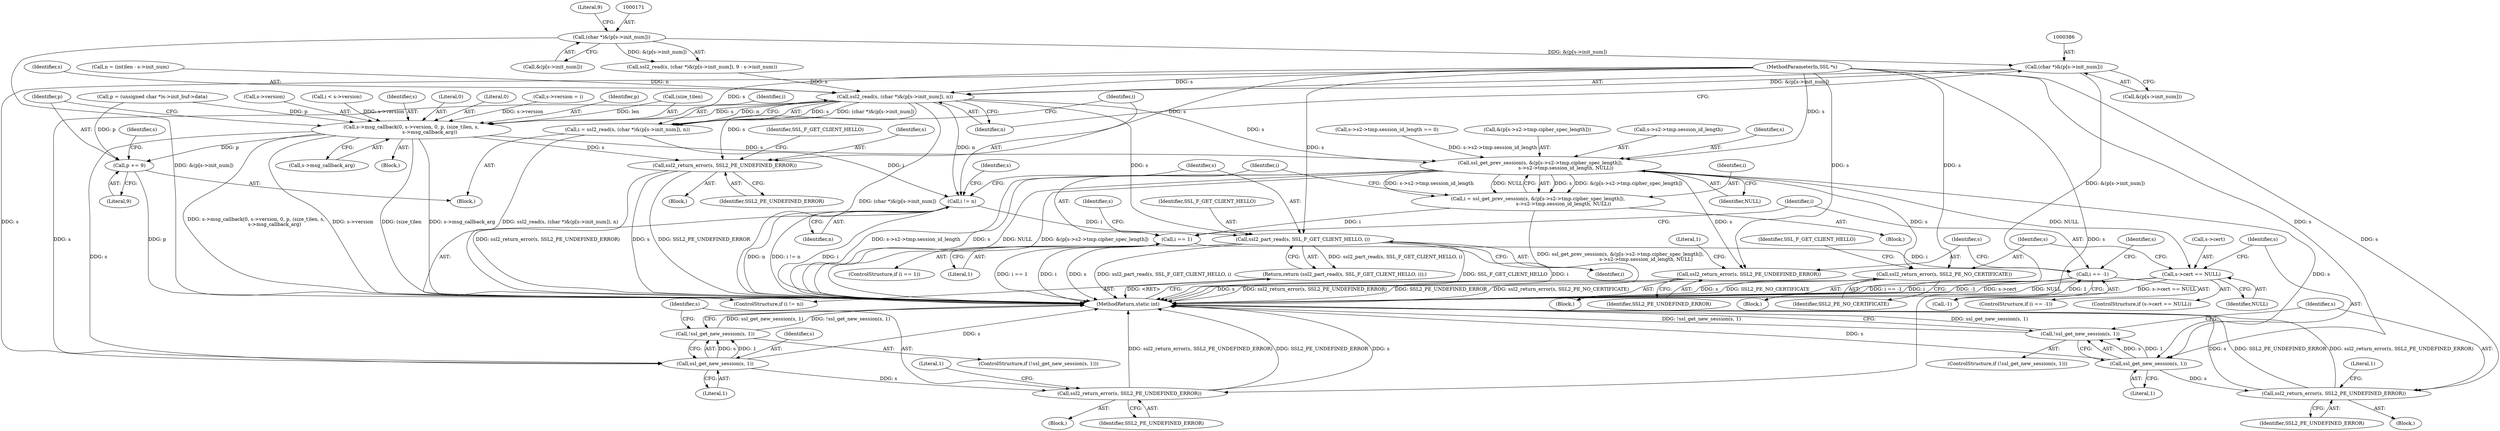 digraph "0_openssl_d81a1600588b726c2bdccda7efad3cc7a87d6245@array" {
"1000385" [label="(Call,(char *)&(p[s->init_num]))"];
"1000170" [label="(Call,(char *)&(p[s->init_num]))"];
"1000383" [label="(Call,ssl2_read(s, (char *)&(p[s->init_num]), n))"];
"1000381" [label="(Call,i = ssl2_read(s, (char *)&(p[s->init_num]), n))"];
"1000395" [label="(Call,i != n)"];
"1000399" [label="(Call,ssl2_part_read(s, SSL_F_GET_CLIENT_HELLO, i))"];
"1000398" [label="(Return,return (ssl2_part_read(s, SSL_F_GET_CLIENT_HELLO, i));)"];
"1000408" [label="(Call,s->msg_callback(0, s->version, 0, p, (size_t)len, s,\n                        s->msg_callback_arg))"];
"1000422" [label="(Call,p += 9)"];
"1000446" [label="(Call,ssl2_return_error(s, SSL2_PE_UNDEFINED_ERROR))"];
"1000468" [label="(Call,ssl_get_new_session(s, 1))"];
"1000467" [label="(Call,!ssl_get_new_session(s, 1))"];
"1000472" [label="(Call,ssl2_return_error(s, SSL2_PE_UNDEFINED_ERROR))"];
"1000482" [label="(Call,ssl_get_prev_session(s, &(p[s->s2->tmp.cipher_spec_length]),\n                                 s->s2->tmp.session_id_length, NULL))"];
"1000480" [label="(Call,i = ssl_get_prev_session(s, &(p[s->s2->tmp.cipher_spec_length]),\n                                 s->s2->tmp.session_id_length, NULL))"];
"1000503" [label="(Call,i == 1)"];
"1000514" [label="(Call,i == -1)"];
"1000519" [label="(Call,ssl2_return_error(s, SSL2_PE_UNDEFINED_ERROR))"];
"1000528" [label="(Call,s->cert == NULL)"];
"1000534" [label="(Call,ssl2_return_error(s, SSL2_PE_NO_CERTIFICATE))"];
"1000545" [label="(Call,ssl_get_new_session(s, 1))"];
"1000544" [label="(Call,!ssl_get_new_session(s, 1))"];
"1000549" [label="(Call,ssl2_return_error(s, SSL2_PE_UNDEFINED_ERROR))"];
"1000393" [label="(Identifier,n)"];
"1000469" [label="(Identifier,s)"];
"1000528" [label="(Call,s->cert == NULL)"];
"1000170" [label="(Call,(char *)&(p[s->init_num]))"];
"1000504" [label="(Identifier,i)"];
"1000546" [label="(Identifier,s)"];
"1000398" [label="(Return,return (ssl2_part_read(s, SSL_F_GET_CLIENT_HELLO, i));)"];
"1000397" [label="(Identifier,n)"];
"1000533" [label="(Block,)"];
"1000514" [label="(Call,i == -1)"];
"1000409" [label="(Literal,0)"];
"1000519" [label="(Call,ssl2_return_error(s, SSL2_PE_UNDEFINED_ERROR))"];
"1000384" [label="(Identifier,s)"];
"1000419" [label="(Call,s->msg_callback_arg)"];
"1000550" [label="(Identifier,s)"];
"1000536" [label="(Identifier,SSL2_PE_NO_CERTIFICATE)"];
"1000387" [label="(Call,&(p[s->init_num]))"];
"1000445" [label="(Block,)"];
"1000527" [label="(ControlStructure,if (s->cert == NULL))"];
"1000385" [label="(Call,(char *)&(p[s->init_num]))"];
"1000479" [label="(Block,)"];
"1000424" [label="(Literal,9)"];
"1000524" [label="(Literal,1)"];
"1000551" [label="(Identifier,SSL2_PE_UNDEFINED_ERROR)"];
"1000521" [label="(Identifier,SSL2_PE_UNDEFINED_ERROR)"];
"1000543" [label="(ControlStructure,if (!ssl_get_new_session(s, 1)))"];
"1000238" [label="(Call,s->version = i)"];
"1000381" [label="(Call,i = ssl2_read(s, (char *)&(p[s->init_num]), n))"];
"1000448" [label="(Identifier,SSL2_PE_UNDEFINED_ERROR)"];
"1000555" [label="(MethodReturn,static int)"];
"1000400" [label="(Identifier,s)"];
"1000414" [label="(Identifier,p)"];
"1000431" [label="(Identifier,s)"];
"1000481" [label="(Identifier,i)"];
"1000456" [label="(Call,s->s2->tmp.session_id_length == 0)"];
"1000407" [label="(Block,)"];
"1000422" [label="(Call,p += 9)"];
"1000402" [label="(Identifier,i)"];
"1000382" [label="(Identifier,i)"];
"1000395" [label="(Call,i != n)"];
"1000544" [label="(Call,!ssl_get_new_session(s, 1))"];
"1000415" [label="(Call,(size_t)len)"];
"1000477" [label="(Literal,1)"];
"1000423" [label="(Identifier,p)"];
"1000396" [label="(Identifier,i)"];
"1000467" [label="(Call,!ssl_get_new_session(s, 1))"];
"1000548" [label="(Block,)"];
"1000545" [label="(Call,ssl_get_new_session(s, 1))"];
"1000408" [label="(Call,s->msg_callback(0, s->version, 0, p, (size_t)len, s,\n                        s->msg_callback_arg))"];
"1000501" [label="(Identifier,NULL)"];
"1000520" [label="(Identifier,s)"];
"1000538" [label="(Identifier,SSL_F_GET_CLIENT_HELLO)"];
"1000534" [label="(Call,ssl2_return_error(s, SSL2_PE_NO_CERTIFICATE))"];
"1000468" [label="(Call,ssl_get_new_session(s, 1))"];
"1000532" [label="(Identifier,NULL)"];
"1000179" [label="(Literal,9)"];
"1000513" [label="(ControlStructure,if (i == -1))"];
"1000399" [label="(Call,ssl2_part_read(s, SSL_F_GET_CLIENT_HELLO, i))"];
"1000410" [label="(Call,s->version)"];
"1000383" [label="(Call,ssl2_read(s, (char *)&(p[s->init_num]), n))"];
"1000530" [label="(Identifier,s)"];
"1000401" [label="(Identifier,SSL_F_GET_CLIENT_HELLO)"];
"1000405" [label="(Identifier,s)"];
"1000318" [label="(Call,p = (unsigned char *)s->init_buf->data)"];
"1000484" [label="(Call,&(p[s->s2->tmp.cipher_spec_length]))"];
"1000233" [label="(Call,i < s->version)"];
"1000482" [label="(Call,ssl_get_prev_session(s, &(p[s->s2->tmp.cipher_spec_length]),\n                                 s->s2->tmp.session_id_length, NULL))"];
"1000450" [label="(Identifier,SSL_F_GET_CLIENT_HELLO)"];
"1000473" [label="(Identifier,s)"];
"1000471" [label="(Block,)"];
"1000418" [label="(Identifier,s)"];
"1000547" [label="(Literal,1)"];
"1000535" [label="(Identifier,s)"];
"1000494" [label="(Call,s->s2->tmp.session_id_length)"];
"1000554" [label="(Literal,1)"];
"1000413" [label="(Literal,0)"];
"1000394" [label="(ControlStructure,if (i != n))"];
"1000446" [label="(Call,ssl2_return_error(s, SSL2_PE_UNDEFINED_ERROR))"];
"1000372" [label="(Call,n = (int)len - s->init_num)"];
"1000483" [label="(Identifier,s)"];
"1000472" [label="(Call,ssl2_return_error(s, SSL2_PE_UNDEFINED_ERROR))"];
"1000516" [label="(Call,-1)"];
"1000112" [label="(Block,)"];
"1000529" [label="(Call,s->cert)"];
"1000503" [label="(Call,i == 1)"];
"1000549" [label="(Call,ssl2_return_error(s, SSL2_PE_UNDEFINED_ERROR))"];
"1000505" [label="(Literal,1)"];
"1000470" [label="(Literal,1)"];
"1000466" [label="(ControlStructure,if (!ssl_get_new_session(s, 1)))"];
"1000502" [label="(ControlStructure,if (i == 1))"];
"1000474" [label="(Identifier,SSL2_PE_UNDEFINED_ERROR)"];
"1000447" [label="(Identifier,s)"];
"1000518" [label="(Block,)"];
"1000509" [label="(Identifier,s)"];
"1000480" [label="(Call,i = ssl_get_prev_session(s, &(p[s->s2->tmp.cipher_spec_length]),\n                                 s->s2->tmp.session_id_length, NULL))"];
"1000515" [label="(Identifier,i)"];
"1000168" [label="(Call,ssl2_read(s, (char *)&(p[s->init_num]), 9 - s->init_num))"];
"1000111" [label="(MethodParameterIn,SSL *s)"];
"1000172" [label="(Call,&(p[s->init_num]))"];
"1000385" -> "1000383"  [label="AST: "];
"1000385" -> "1000387"  [label="CFG: "];
"1000386" -> "1000385"  [label="AST: "];
"1000387" -> "1000385"  [label="AST: "];
"1000393" -> "1000385"  [label="CFG: "];
"1000385" -> "1000555"  [label="DDG: &(p[s->init_num])"];
"1000385" -> "1000383"  [label="DDG: &(p[s->init_num])"];
"1000170" -> "1000385"  [label="DDG: &(p[s->init_num])"];
"1000170" -> "1000168"  [label="AST: "];
"1000170" -> "1000172"  [label="CFG: "];
"1000171" -> "1000170"  [label="AST: "];
"1000172" -> "1000170"  [label="AST: "];
"1000179" -> "1000170"  [label="CFG: "];
"1000170" -> "1000555"  [label="DDG: &(p[s->init_num])"];
"1000170" -> "1000168"  [label="DDG: &(p[s->init_num])"];
"1000383" -> "1000381"  [label="AST: "];
"1000383" -> "1000393"  [label="CFG: "];
"1000384" -> "1000383"  [label="AST: "];
"1000393" -> "1000383"  [label="AST: "];
"1000381" -> "1000383"  [label="CFG: "];
"1000383" -> "1000555"  [label="DDG: (char *)&(p[s->init_num])"];
"1000383" -> "1000381"  [label="DDG: s"];
"1000383" -> "1000381"  [label="DDG: (char *)&(p[s->init_num])"];
"1000383" -> "1000381"  [label="DDG: n"];
"1000168" -> "1000383"  [label="DDG: s"];
"1000111" -> "1000383"  [label="DDG: s"];
"1000372" -> "1000383"  [label="DDG: n"];
"1000383" -> "1000395"  [label="DDG: n"];
"1000383" -> "1000399"  [label="DDG: s"];
"1000383" -> "1000408"  [label="DDG: s"];
"1000383" -> "1000446"  [label="DDG: s"];
"1000383" -> "1000468"  [label="DDG: s"];
"1000383" -> "1000482"  [label="DDG: s"];
"1000381" -> "1000112"  [label="AST: "];
"1000382" -> "1000381"  [label="AST: "];
"1000396" -> "1000381"  [label="CFG: "];
"1000381" -> "1000555"  [label="DDG: ssl2_read(s, (char *)&(p[s->init_num]), n)"];
"1000381" -> "1000395"  [label="DDG: i"];
"1000395" -> "1000394"  [label="AST: "];
"1000395" -> "1000397"  [label="CFG: "];
"1000396" -> "1000395"  [label="AST: "];
"1000397" -> "1000395"  [label="AST: "];
"1000400" -> "1000395"  [label="CFG: "];
"1000405" -> "1000395"  [label="CFG: "];
"1000395" -> "1000555"  [label="DDG: i"];
"1000395" -> "1000555"  [label="DDG: n"];
"1000395" -> "1000555"  [label="DDG: i != n"];
"1000395" -> "1000399"  [label="DDG: i"];
"1000399" -> "1000398"  [label="AST: "];
"1000399" -> "1000402"  [label="CFG: "];
"1000400" -> "1000399"  [label="AST: "];
"1000401" -> "1000399"  [label="AST: "];
"1000402" -> "1000399"  [label="AST: "];
"1000398" -> "1000399"  [label="CFG: "];
"1000399" -> "1000555"  [label="DDG: SSL_F_GET_CLIENT_HELLO"];
"1000399" -> "1000555"  [label="DDG: i"];
"1000399" -> "1000555"  [label="DDG: s"];
"1000399" -> "1000555"  [label="DDG: ssl2_part_read(s, SSL_F_GET_CLIENT_HELLO, i)"];
"1000399" -> "1000398"  [label="DDG: ssl2_part_read(s, SSL_F_GET_CLIENT_HELLO, i)"];
"1000111" -> "1000399"  [label="DDG: s"];
"1000398" -> "1000394"  [label="AST: "];
"1000555" -> "1000398"  [label="CFG: "];
"1000398" -> "1000555"  [label="DDG: <RET>"];
"1000408" -> "1000407"  [label="AST: "];
"1000408" -> "1000419"  [label="CFG: "];
"1000409" -> "1000408"  [label="AST: "];
"1000410" -> "1000408"  [label="AST: "];
"1000413" -> "1000408"  [label="AST: "];
"1000414" -> "1000408"  [label="AST: "];
"1000415" -> "1000408"  [label="AST: "];
"1000418" -> "1000408"  [label="AST: "];
"1000419" -> "1000408"  [label="AST: "];
"1000423" -> "1000408"  [label="CFG: "];
"1000408" -> "1000555"  [label="DDG: s->msg_callback(0, s->version, 0, p, (size_t)len, s,\n                        s->msg_callback_arg)"];
"1000408" -> "1000555"  [label="DDG: s->version"];
"1000408" -> "1000555"  [label="DDG: (size_t)len"];
"1000408" -> "1000555"  [label="DDG: s->msg_callback_arg"];
"1000238" -> "1000408"  [label="DDG: s->version"];
"1000233" -> "1000408"  [label="DDG: s->version"];
"1000318" -> "1000408"  [label="DDG: p"];
"1000415" -> "1000408"  [label="DDG: len"];
"1000111" -> "1000408"  [label="DDG: s"];
"1000408" -> "1000422"  [label="DDG: p"];
"1000408" -> "1000446"  [label="DDG: s"];
"1000408" -> "1000468"  [label="DDG: s"];
"1000408" -> "1000482"  [label="DDG: s"];
"1000422" -> "1000112"  [label="AST: "];
"1000422" -> "1000424"  [label="CFG: "];
"1000423" -> "1000422"  [label="AST: "];
"1000424" -> "1000422"  [label="AST: "];
"1000431" -> "1000422"  [label="CFG: "];
"1000422" -> "1000555"  [label="DDG: p"];
"1000318" -> "1000422"  [label="DDG: p"];
"1000446" -> "1000445"  [label="AST: "];
"1000446" -> "1000448"  [label="CFG: "];
"1000447" -> "1000446"  [label="AST: "];
"1000448" -> "1000446"  [label="AST: "];
"1000450" -> "1000446"  [label="CFG: "];
"1000446" -> "1000555"  [label="DDG: ssl2_return_error(s, SSL2_PE_UNDEFINED_ERROR)"];
"1000446" -> "1000555"  [label="DDG: s"];
"1000446" -> "1000555"  [label="DDG: SSL2_PE_UNDEFINED_ERROR"];
"1000111" -> "1000446"  [label="DDG: s"];
"1000468" -> "1000467"  [label="AST: "];
"1000468" -> "1000470"  [label="CFG: "];
"1000469" -> "1000468"  [label="AST: "];
"1000470" -> "1000468"  [label="AST: "];
"1000467" -> "1000468"  [label="CFG: "];
"1000468" -> "1000555"  [label="DDG: s"];
"1000468" -> "1000467"  [label="DDG: s"];
"1000468" -> "1000467"  [label="DDG: 1"];
"1000111" -> "1000468"  [label="DDG: s"];
"1000468" -> "1000472"  [label="DDG: s"];
"1000467" -> "1000466"  [label="AST: "];
"1000473" -> "1000467"  [label="CFG: "];
"1000555" -> "1000467"  [label="CFG: "];
"1000467" -> "1000555"  [label="DDG: ssl_get_new_session(s, 1)"];
"1000467" -> "1000555"  [label="DDG: !ssl_get_new_session(s, 1)"];
"1000472" -> "1000471"  [label="AST: "];
"1000472" -> "1000474"  [label="CFG: "];
"1000473" -> "1000472"  [label="AST: "];
"1000474" -> "1000472"  [label="AST: "];
"1000477" -> "1000472"  [label="CFG: "];
"1000472" -> "1000555"  [label="DDG: ssl2_return_error(s, SSL2_PE_UNDEFINED_ERROR)"];
"1000472" -> "1000555"  [label="DDG: SSL2_PE_UNDEFINED_ERROR"];
"1000472" -> "1000555"  [label="DDG: s"];
"1000111" -> "1000472"  [label="DDG: s"];
"1000482" -> "1000480"  [label="AST: "];
"1000482" -> "1000501"  [label="CFG: "];
"1000483" -> "1000482"  [label="AST: "];
"1000484" -> "1000482"  [label="AST: "];
"1000494" -> "1000482"  [label="AST: "];
"1000501" -> "1000482"  [label="AST: "];
"1000480" -> "1000482"  [label="CFG: "];
"1000482" -> "1000555"  [label="DDG: s->s2->tmp.session_id_length"];
"1000482" -> "1000555"  [label="DDG: s"];
"1000482" -> "1000555"  [label="DDG: NULL"];
"1000482" -> "1000555"  [label="DDG: &(p[s->s2->tmp.cipher_spec_length])"];
"1000482" -> "1000480"  [label="DDG: s"];
"1000482" -> "1000480"  [label="DDG: &(p[s->s2->tmp.cipher_spec_length])"];
"1000482" -> "1000480"  [label="DDG: s->s2->tmp.session_id_length"];
"1000482" -> "1000480"  [label="DDG: NULL"];
"1000111" -> "1000482"  [label="DDG: s"];
"1000456" -> "1000482"  [label="DDG: s->s2->tmp.session_id_length"];
"1000482" -> "1000519"  [label="DDG: s"];
"1000482" -> "1000528"  [label="DDG: NULL"];
"1000482" -> "1000534"  [label="DDG: s"];
"1000482" -> "1000545"  [label="DDG: s"];
"1000480" -> "1000479"  [label="AST: "];
"1000481" -> "1000480"  [label="AST: "];
"1000504" -> "1000480"  [label="CFG: "];
"1000480" -> "1000555"  [label="DDG: ssl_get_prev_session(s, &(p[s->s2->tmp.cipher_spec_length]),\n                                 s->s2->tmp.session_id_length, NULL)"];
"1000480" -> "1000503"  [label="DDG: i"];
"1000503" -> "1000502"  [label="AST: "];
"1000503" -> "1000505"  [label="CFG: "];
"1000504" -> "1000503"  [label="AST: "];
"1000505" -> "1000503"  [label="AST: "];
"1000509" -> "1000503"  [label="CFG: "];
"1000515" -> "1000503"  [label="CFG: "];
"1000503" -> "1000555"  [label="DDG: i == 1"];
"1000503" -> "1000555"  [label="DDG: i"];
"1000503" -> "1000514"  [label="DDG: i"];
"1000514" -> "1000513"  [label="AST: "];
"1000514" -> "1000516"  [label="CFG: "];
"1000515" -> "1000514"  [label="AST: "];
"1000516" -> "1000514"  [label="AST: "];
"1000520" -> "1000514"  [label="CFG: "];
"1000530" -> "1000514"  [label="CFG: "];
"1000514" -> "1000555"  [label="DDG: i == -1"];
"1000514" -> "1000555"  [label="DDG: i"];
"1000514" -> "1000555"  [label="DDG: -1"];
"1000516" -> "1000514"  [label="DDG: 1"];
"1000519" -> "1000518"  [label="AST: "];
"1000519" -> "1000521"  [label="CFG: "];
"1000520" -> "1000519"  [label="AST: "];
"1000521" -> "1000519"  [label="AST: "];
"1000524" -> "1000519"  [label="CFG: "];
"1000519" -> "1000555"  [label="DDG: s"];
"1000519" -> "1000555"  [label="DDG: ssl2_return_error(s, SSL2_PE_UNDEFINED_ERROR)"];
"1000519" -> "1000555"  [label="DDG: SSL2_PE_UNDEFINED_ERROR"];
"1000111" -> "1000519"  [label="DDG: s"];
"1000528" -> "1000527"  [label="AST: "];
"1000528" -> "1000532"  [label="CFG: "];
"1000529" -> "1000528"  [label="AST: "];
"1000532" -> "1000528"  [label="AST: "];
"1000535" -> "1000528"  [label="CFG: "];
"1000546" -> "1000528"  [label="CFG: "];
"1000528" -> "1000555"  [label="DDG: s->cert == NULL"];
"1000528" -> "1000555"  [label="DDG: s->cert"];
"1000528" -> "1000555"  [label="DDG: NULL"];
"1000534" -> "1000533"  [label="AST: "];
"1000534" -> "1000536"  [label="CFG: "];
"1000535" -> "1000534"  [label="AST: "];
"1000536" -> "1000534"  [label="AST: "];
"1000538" -> "1000534"  [label="CFG: "];
"1000534" -> "1000555"  [label="DDG: SSL2_PE_NO_CERTIFICATE"];
"1000534" -> "1000555"  [label="DDG: ssl2_return_error(s, SSL2_PE_NO_CERTIFICATE)"];
"1000534" -> "1000555"  [label="DDG: s"];
"1000111" -> "1000534"  [label="DDG: s"];
"1000545" -> "1000544"  [label="AST: "];
"1000545" -> "1000547"  [label="CFG: "];
"1000546" -> "1000545"  [label="AST: "];
"1000547" -> "1000545"  [label="AST: "];
"1000544" -> "1000545"  [label="CFG: "];
"1000545" -> "1000555"  [label="DDG: s"];
"1000545" -> "1000544"  [label="DDG: s"];
"1000545" -> "1000544"  [label="DDG: 1"];
"1000111" -> "1000545"  [label="DDG: s"];
"1000545" -> "1000549"  [label="DDG: s"];
"1000544" -> "1000543"  [label="AST: "];
"1000550" -> "1000544"  [label="CFG: "];
"1000555" -> "1000544"  [label="CFG: "];
"1000544" -> "1000555"  [label="DDG: ssl_get_new_session(s, 1)"];
"1000544" -> "1000555"  [label="DDG: !ssl_get_new_session(s, 1)"];
"1000549" -> "1000548"  [label="AST: "];
"1000549" -> "1000551"  [label="CFG: "];
"1000550" -> "1000549"  [label="AST: "];
"1000551" -> "1000549"  [label="AST: "];
"1000554" -> "1000549"  [label="CFG: "];
"1000549" -> "1000555"  [label="DDG: s"];
"1000549" -> "1000555"  [label="DDG: SSL2_PE_UNDEFINED_ERROR"];
"1000549" -> "1000555"  [label="DDG: ssl2_return_error(s, SSL2_PE_UNDEFINED_ERROR)"];
"1000111" -> "1000549"  [label="DDG: s"];
}
